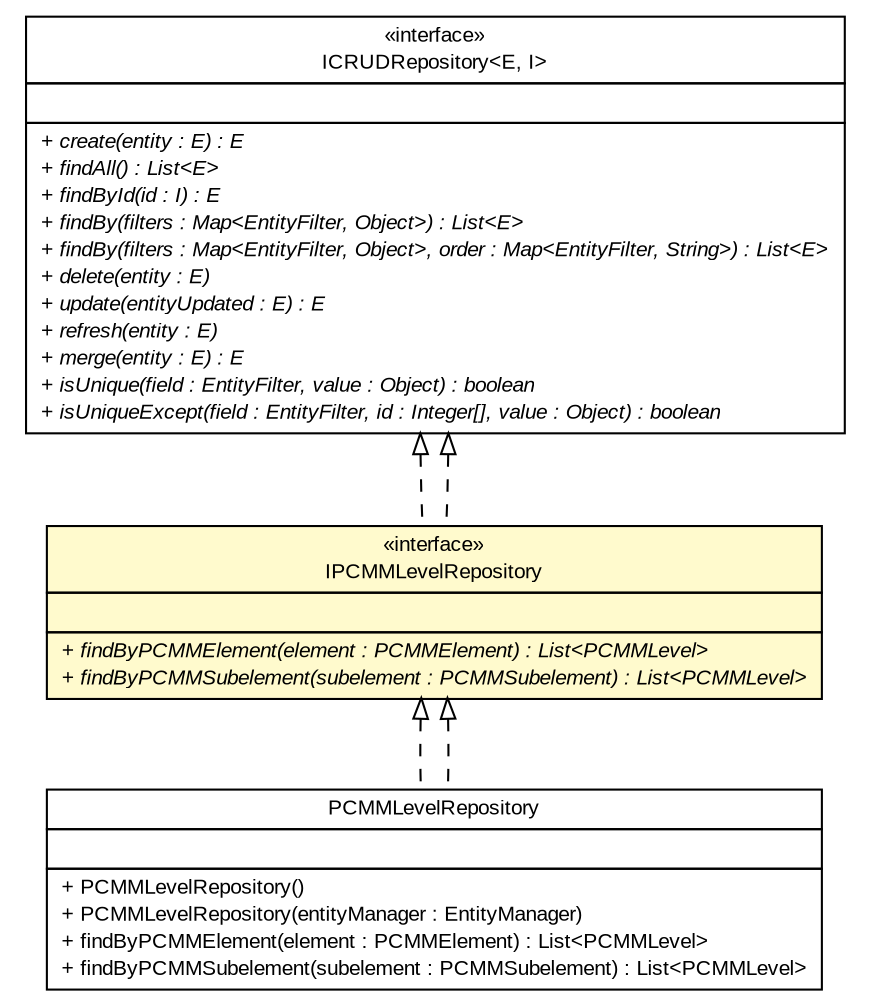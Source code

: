 #!/usr/local/bin/dot
#
# Class diagram 
# Generated by UMLGraph version R5_6-24-gf6e263 (http://www.umlgraph.org/)
#

digraph G {
	edge [fontname="arial",fontsize=10,labelfontname="arial",labelfontsize=10];
	node [fontname="arial",fontsize=10,shape=plaintext];
	nodesep=0.25;
	ranksep=0.5;
	// gov.sandia.cf.dao.ICRUDRepository<E, I>
	c173462 [label=<<table title="gov.sandia.cf.dao.ICRUDRepository" border="0" cellborder="1" cellspacing="0" cellpadding="2" port="p" href="./ICRUDRepository.html">
		<tr><td><table border="0" cellspacing="0" cellpadding="1">
<tr><td align="center" balign="center"> &#171;interface&#187; </td></tr>
<tr><td align="center" balign="center"> ICRUDRepository&lt;E, I&gt; </td></tr>
		</table></td></tr>
		<tr><td><table border="0" cellspacing="0" cellpadding="1">
<tr><td align="left" balign="left">  </td></tr>
		</table></td></tr>
		<tr><td><table border="0" cellspacing="0" cellpadding="1">
<tr><td align="left" balign="left"><font face="arial italic" point-size="10.0"> + create(entity : E) : E </font></td></tr>
<tr><td align="left" balign="left"><font face="arial italic" point-size="10.0"> + findAll() : List&lt;E&gt; </font></td></tr>
<tr><td align="left" balign="left"><font face="arial italic" point-size="10.0"> + findById(id : I) : E </font></td></tr>
<tr><td align="left" balign="left"><font face="arial italic" point-size="10.0"> + findBy(filters : Map&lt;EntityFilter, Object&gt;) : List&lt;E&gt; </font></td></tr>
<tr><td align="left" balign="left"><font face="arial italic" point-size="10.0"> + findBy(filters : Map&lt;EntityFilter, Object&gt;, order : Map&lt;EntityFilter, String&gt;) : List&lt;E&gt; </font></td></tr>
<tr><td align="left" balign="left"><font face="arial italic" point-size="10.0"> + delete(entity : E) </font></td></tr>
<tr><td align="left" balign="left"><font face="arial italic" point-size="10.0"> + update(entityUpdated : E) : E </font></td></tr>
<tr><td align="left" balign="left"><font face="arial italic" point-size="10.0"> + refresh(entity : E) </font></td></tr>
<tr><td align="left" balign="left"><font face="arial italic" point-size="10.0"> + merge(entity : E) : E </font></td></tr>
<tr><td align="left" balign="left"><font face="arial italic" point-size="10.0"> + isUnique(field : EntityFilter, value : Object) : boolean </font></td></tr>
<tr><td align="left" balign="left"><font face="arial italic" point-size="10.0"> + isUniqueExcept(field : EntityFilter, id : Integer[], value : Object) : boolean </font></td></tr>
		</table></td></tr>
		</table>>, URL="./ICRUDRepository.html", fontname="arial", fontcolor="black", fontsize=10.0];
	// gov.sandia.cf.dao.impl.PCMMLevelRepository
	c173496 [label=<<table title="gov.sandia.cf.dao.impl.PCMMLevelRepository" border="0" cellborder="1" cellspacing="0" cellpadding="2" port="p" href="./impl/PCMMLevelRepository.html">
		<tr><td><table border="0" cellspacing="0" cellpadding="1">
<tr><td align="center" balign="center"> PCMMLevelRepository </td></tr>
		</table></td></tr>
		<tr><td><table border="0" cellspacing="0" cellpadding="1">
<tr><td align="left" balign="left">  </td></tr>
		</table></td></tr>
		<tr><td><table border="0" cellspacing="0" cellpadding="1">
<tr><td align="left" balign="left"> + PCMMLevelRepository() </td></tr>
<tr><td align="left" balign="left"> + PCMMLevelRepository(entityManager : EntityManager) </td></tr>
<tr><td align="left" balign="left"> + findByPCMMElement(element : PCMMElement) : List&lt;PCMMLevel&gt; </td></tr>
<tr><td align="left" balign="left"> + findByPCMMSubelement(subelement : PCMMSubelement) : List&lt;PCMMLevel&gt; </td></tr>
		</table></td></tr>
		</table>>, URL="./impl/PCMMLevelRepository.html", fontname="arial", fontcolor="black", fontsize=10.0];
	// gov.sandia.cf.dao.IPCMMLevelRepository
	c173542 [label=<<table title="gov.sandia.cf.dao.IPCMMLevelRepository" border="0" cellborder="1" cellspacing="0" cellpadding="2" port="p" bgcolor="lemonChiffon" href="./IPCMMLevelRepository.html">
		<tr><td><table border="0" cellspacing="0" cellpadding="1">
<tr><td align="center" balign="center"> &#171;interface&#187; </td></tr>
<tr><td align="center" balign="center"> IPCMMLevelRepository </td></tr>
		</table></td></tr>
		<tr><td><table border="0" cellspacing="0" cellpadding="1">
<tr><td align="left" balign="left">  </td></tr>
		</table></td></tr>
		<tr><td><table border="0" cellspacing="0" cellpadding="1">
<tr><td align="left" balign="left"><font face="arial italic" point-size="10.0"> + findByPCMMElement(element : PCMMElement) : List&lt;PCMMLevel&gt; </font></td></tr>
<tr><td align="left" balign="left"><font face="arial italic" point-size="10.0"> + findByPCMMSubelement(subelement : PCMMSubelement) : List&lt;PCMMLevel&gt; </font></td></tr>
		</table></td></tr>
		</table>>, URL="./IPCMMLevelRepository.html", fontname="arial", fontcolor="black", fontsize=10.0];
	//gov.sandia.cf.dao.impl.PCMMLevelRepository implements gov.sandia.cf.dao.IPCMMLevelRepository
	c173542:p -> c173496:p [dir=back,arrowtail=empty,style=dashed];
	//gov.sandia.cf.dao.IPCMMLevelRepository implements gov.sandia.cf.dao.ICRUDRepository<E, I>
	c173462:p -> c173542:p [dir=back,arrowtail=empty,style=dashed];
	//gov.sandia.cf.dao.IPCMMLevelRepository implements gov.sandia.cf.dao.ICRUDRepository<E, I>
	c173462:p -> c173542:p [dir=back,arrowtail=empty,style=dashed];
	//gov.sandia.cf.dao.impl.PCMMLevelRepository implements gov.sandia.cf.dao.IPCMMLevelRepository
	c173542:p -> c173496:p [dir=back,arrowtail=empty,style=dashed];
}

